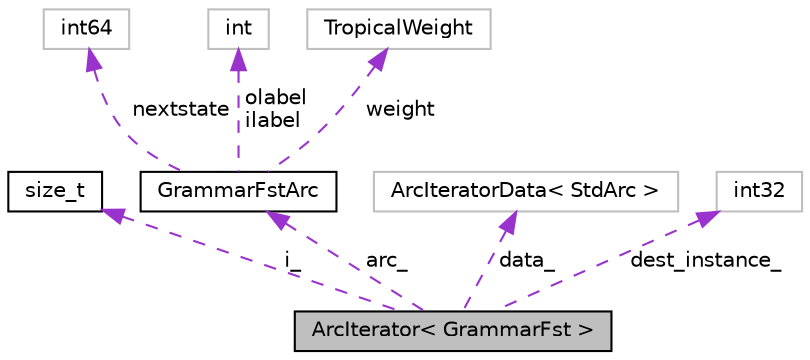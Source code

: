 digraph "ArcIterator&lt; GrammarFst &gt;"
{
  edge [fontname="Helvetica",fontsize="10",labelfontname="Helvetica",labelfontsize="10"];
  node [fontname="Helvetica",fontsize="10",shape=record];
  Node1 [label="ArcIterator\< GrammarFst \>",height=0.2,width=0.4,color="black", fillcolor="grey75", style="filled", fontcolor="black"];
  Node2 -> Node1 [dir="back",color="darkorchid3",fontsize="10",style="dashed",label=" i_" ,fontname="Helvetica"];
  Node2 [label="size_t",height=0.2,width=0.4,color="black", fillcolor="white", style="filled",URL="$classsize__t.html"];
  Node3 -> Node1 [dir="back",color="darkorchid3",fontsize="10",style="dashed",label=" arc_" ,fontname="Helvetica"];
  Node3 [label="GrammarFstArc",height=0.2,width=0.4,color="black", fillcolor="white", style="filled",URL="$structfst_1_1GrammarFstArc.html"];
  Node4 -> Node3 [dir="back",color="darkorchid3",fontsize="10",style="dashed",label=" nextstate" ,fontname="Helvetica"];
  Node4 [label="int64",height=0.2,width=0.4,color="grey75", fillcolor="white", style="filled"];
  Node5 -> Node3 [dir="back",color="darkorchid3",fontsize="10",style="dashed",label=" olabel\nilabel" ,fontname="Helvetica"];
  Node5 [label="int",height=0.2,width=0.4,color="grey75", fillcolor="white", style="filled"];
  Node6 -> Node3 [dir="back",color="darkorchid3",fontsize="10",style="dashed",label=" weight" ,fontname="Helvetica"];
  Node6 [label="TropicalWeight",height=0.2,width=0.4,color="grey75", fillcolor="white", style="filled"];
  Node7 -> Node1 [dir="back",color="darkorchid3",fontsize="10",style="dashed",label=" data_" ,fontname="Helvetica"];
  Node7 [label="ArcIteratorData\< StdArc \>",height=0.2,width=0.4,color="grey75", fillcolor="white", style="filled"];
  Node8 -> Node1 [dir="back",color="darkorchid3",fontsize="10",style="dashed",label=" dest_instance_" ,fontname="Helvetica"];
  Node8 [label="int32",height=0.2,width=0.4,color="grey75", fillcolor="white", style="filled"];
}
